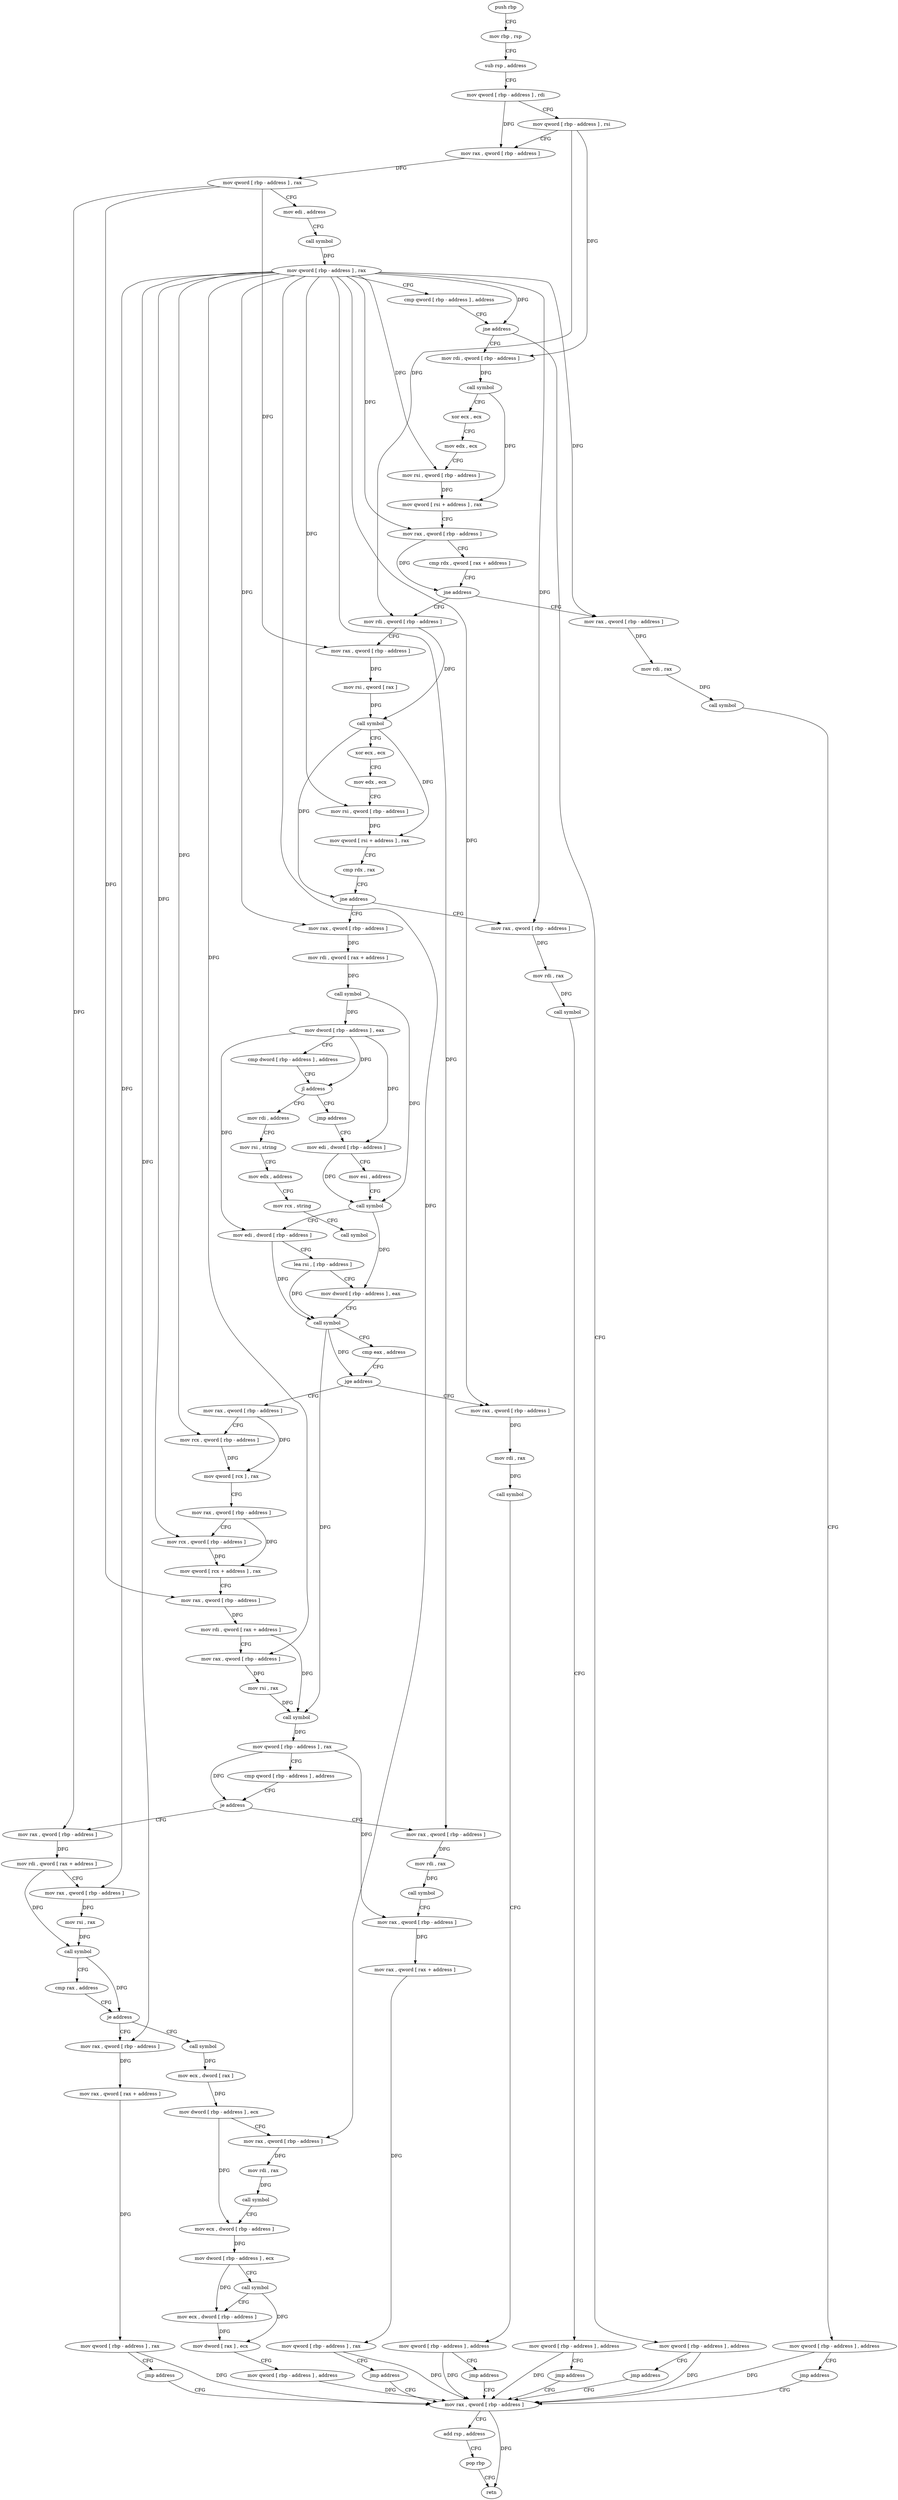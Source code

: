 digraph "func" {
"4250272" [label = "push rbp" ]
"4250273" [label = "mov rbp , rsp" ]
"4250276" [label = "sub rsp , address" ]
"4250283" [label = "mov qword [ rbp - address ] , rdi" ]
"4250287" [label = "mov qword [ rbp - address ] , rsi" ]
"4250291" [label = "mov rax , qword [ rbp - address ]" ]
"4250295" [label = "mov qword [ rbp - address ] , rax" ]
"4250299" [label = "mov edi , address" ]
"4250304" [label = "call symbol" ]
"4250309" [label = "mov qword [ rbp - address ] , rax" ]
"4250313" [label = "cmp qword [ rbp - address ] , address" ]
"4250318" [label = "jne address" ]
"4250337" [label = "mov rdi , qword [ rbp - address ]" ]
"4250324" [label = "mov qword [ rbp - address ] , address" ]
"4250341" [label = "call symbol" ]
"4250346" [label = "xor ecx , ecx" ]
"4250348" [label = "mov edx , ecx" ]
"4250350" [label = "mov rsi , qword [ rbp - address ]" ]
"4250354" [label = "mov qword [ rsi + address ] , rax" ]
"4250358" [label = "mov rax , qword [ rbp - address ]" ]
"4250362" [label = "cmp rdx , qword [ rax + address ]" ]
"4250366" [label = "jne address" ]
"4250397" [label = "mov rdi , qword [ rbp - address ]" ]
"4250372" [label = "mov rax , qword [ rbp - address ]" ]
"4250332" [label = "jmp address" ]
"4250817" [label = "mov rax , qword [ rbp - address ]" ]
"4250401" [label = "mov rax , qword [ rbp - address ]" ]
"4250405" [label = "mov rsi , qword [ rax ]" ]
"4250408" [label = "call symbol" ]
"4250413" [label = "xor ecx , ecx" ]
"4250415" [label = "mov edx , ecx" ]
"4250417" [label = "mov rsi , qword [ rbp - address ]" ]
"4250421" [label = "mov qword [ rsi + address ] , rax" ]
"4250425" [label = "cmp rdx , rax" ]
"4250428" [label = "jne address" ]
"4250459" [label = "mov rax , qword [ rbp - address ]" ]
"4250434" [label = "mov rax , qword [ rbp - address ]" ]
"4250376" [label = "mov rdi , rax" ]
"4250379" [label = "call symbol" ]
"4250384" [label = "mov qword [ rbp - address ] , address" ]
"4250392" [label = "jmp address" ]
"4250821" [label = "add rsp , address" ]
"4250828" [label = "pop rbp" ]
"4250829" [label = "retn" ]
"4250463" [label = "mov rdi , qword [ rax + address ]" ]
"4250467" [label = "call symbol" ]
"4250472" [label = "mov dword [ rbp - address ] , eax" ]
"4250478" [label = "cmp dword [ rbp - address ] , address" ]
"4250485" [label = "jl address" ]
"4250496" [label = "mov rdi , address" ]
"4250491" [label = "jmp address" ]
"4250438" [label = "mov rdi , rax" ]
"4250441" [label = "call symbol" ]
"4250446" [label = "mov qword [ rbp - address ] , address" ]
"4250454" [label = "jmp address" ]
"4250506" [label = "mov rsi , string" ]
"4250516" [label = "mov edx , address" ]
"4250521" [label = "mov rcx , string" ]
"4250531" [label = "call symbol" ]
"4250536" [label = "mov edi , dword [ rbp - address ]" ]
"4250542" [label = "mov esi , address" ]
"4250547" [label = "call symbol" ]
"4250552" [label = "mov edi , dword [ rbp - address ]" ]
"4250558" [label = "lea rsi , [ rbp - address ]" ]
"4250565" [label = "mov dword [ rbp - address ] , eax" ]
"4250571" [label = "call symbol" ]
"4250576" [label = "cmp eax , address" ]
"4250579" [label = "jge address" ]
"4250610" [label = "mov rax , qword [ rbp - address ]" ]
"4250585" [label = "mov rax , qword [ rbp - address ]" ]
"4250617" [label = "mov rcx , qword [ rbp - address ]" ]
"4250621" [label = "mov qword [ rcx ] , rax" ]
"4250624" [label = "mov rax , qword [ rbp - address ]" ]
"4250631" [label = "mov rcx , qword [ rbp - address ]" ]
"4250635" [label = "mov qword [ rcx + address ] , rax" ]
"4250639" [label = "mov rax , qword [ rbp - address ]" ]
"4250643" [label = "mov rdi , qword [ rax + address ]" ]
"4250647" [label = "mov rax , qword [ rbp - address ]" ]
"4250651" [label = "mov rsi , rax" ]
"4250654" [label = "call symbol" ]
"4250659" [label = "mov qword [ rbp - address ] , rax" ]
"4250666" [label = "cmp qword [ rbp - address ] , address" ]
"4250674" [label = "je address" ]
"4250712" [label = "mov rax , qword [ rbp - address ]" ]
"4250680" [label = "mov rax , qword [ rbp - address ]" ]
"4250589" [label = "mov rdi , rax" ]
"4250592" [label = "call symbol" ]
"4250597" [label = "mov qword [ rbp - address ] , address" ]
"4250605" [label = "jmp address" ]
"4250716" [label = "mov rdi , qword [ rax + address ]" ]
"4250720" [label = "mov rax , qword [ rbp - address ]" ]
"4250724" [label = "mov rsi , rax" ]
"4250727" [label = "call symbol" ]
"4250732" [label = "cmp rax , address" ]
"4250736" [label = "je address" ]
"4250759" [label = "call symbol" ]
"4250742" [label = "mov rax , qword [ rbp - address ]" ]
"4250684" [label = "mov rdi , rax" ]
"4250687" [label = "call symbol" ]
"4250692" [label = "mov rax , qword [ rbp - address ]" ]
"4250699" [label = "mov rax , qword [ rax + address ]" ]
"4250703" [label = "mov qword [ rbp - address ] , rax" ]
"4250707" [label = "jmp address" ]
"4250764" [label = "mov ecx , dword [ rax ]" ]
"4250766" [label = "mov dword [ rbp - address ] , ecx" ]
"4250772" [label = "mov rax , qword [ rbp - address ]" ]
"4250776" [label = "mov rdi , rax" ]
"4250779" [label = "call symbol" ]
"4250784" [label = "mov ecx , dword [ rbp - address ]" ]
"4250790" [label = "mov dword [ rbp - address ] , ecx" ]
"4250796" [label = "call symbol" ]
"4250801" [label = "mov ecx , dword [ rbp - address ]" ]
"4250807" [label = "mov dword [ rax ] , ecx" ]
"4250809" [label = "mov qword [ rbp - address ] , address" ]
"4250746" [label = "mov rax , qword [ rax + address ]" ]
"4250750" [label = "mov qword [ rbp - address ] , rax" ]
"4250754" [label = "jmp address" ]
"4250272" -> "4250273" [ label = "CFG" ]
"4250273" -> "4250276" [ label = "CFG" ]
"4250276" -> "4250283" [ label = "CFG" ]
"4250283" -> "4250287" [ label = "CFG" ]
"4250283" -> "4250291" [ label = "DFG" ]
"4250287" -> "4250291" [ label = "CFG" ]
"4250287" -> "4250337" [ label = "DFG" ]
"4250287" -> "4250397" [ label = "DFG" ]
"4250291" -> "4250295" [ label = "DFG" ]
"4250295" -> "4250299" [ label = "CFG" ]
"4250295" -> "4250401" [ label = "DFG" ]
"4250295" -> "4250639" [ label = "DFG" ]
"4250295" -> "4250712" [ label = "DFG" ]
"4250299" -> "4250304" [ label = "CFG" ]
"4250304" -> "4250309" [ label = "DFG" ]
"4250309" -> "4250313" [ label = "CFG" ]
"4250309" -> "4250318" [ label = "DFG" ]
"4250309" -> "4250350" [ label = "DFG" ]
"4250309" -> "4250358" [ label = "DFG" ]
"4250309" -> "4250417" [ label = "DFG" ]
"4250309" -> "4250372" [ label = "DFG" ]
"4250309" -> "4250459" [ label = "DFG" ]
"4250309" -> "4250434" [ label = "DFG" ]
"4250309" -> "4250617" [ label = "DFG" ]
"4250309" -> "4250631" [ label = "DFG" ]
"4250309" -> "4250647" [ label = "DFG" ]
"4250309" -> "4250585" [ label = "DFG" ]
"4250309" -> "4250720" [ label = "DFG" ]
"4250309" -> "4250680" [ label = "DFG" ]
"4250309" -> "4250772" [ label = "DFG" ]
"4250309" -> "4250742" [ label = "DFG" ]
"4250313" -> "4250318" [ label = "CFG" ]
"4250318" -> "4250337" [ label = "CFG" ]
"4250318" -> "4250324" [ label = "CFG" ]
"4250337" -> "4250341" [ label = "DFG" ]
"4250324" -> "4250332" [ label = "CFG" ]
"4250324" -> "4250817" [ label = "DFG" ]
"4250341" -> "4250346" [ label = "CFG" ]
"4250341" -> "4250354" [ label = "DFG" ]
"4250346" -> "4250348" [ label = "CFG" ]
"4250348" -> "4250350" [ label = "CFG" ]
"4250350" -> "4250354" [ label = "DFG" ]
"4250354" -> "4250358" [ label = "CFG" ]
"4250358" -> "4250362" [ label = "CFG" ]
"4250358" -> "4250366" [ label = "DFG" ]
"4250362" -> "4250366" [ label = "CFG" ]
"4250366" -> "4250397" [ label = "CFG" ]
"4250366" -> "4250372" [ label = "CFG" ]
"4250397" -> "4250401" [ label = "CFG" ]
"4250397" -> "4250408" [ label = "DFG" ]
"4250372" -> "4250376" [ label = "DFG" ]
"4250332" -> "4250817" [ label = "CFG" ]
"4250817" -> "4250821" [ label = "CFG" ]
"4250817" -> "4250829" [ label = "DFG" ]
"4250401" -> "4250405" [ label = "DFG" ]
"4250405" -> "4250408" [ label = "DFG" ]
"4250408" -> "4250413" [ label = "CFG" ]
"4250408" -> "4250421" [ label = "DFG" ]
"4250408" -> "4250428" [ label = "DFG" ]
"4250413" -> "4250415" [ label = "CFG" ]
"4250415" -> "4250417" [ label = "CFG" ]
"4250417" -> "4250421" [ label = "DFG" ]
"4250421" -> "4250425" [ label = "CFG" ]
"4250425" -> "4250428" [ label = "CFG" ]
"4250428" -> "4250459" [ label = "CFG" ]
"4250428" -> "4250434" [ label = "CFG" ]
"4250459" -> "4250463" [ label = "DFG" ]
"4250434" -> "4250438" [ label = "DFG" ]
"4250376" -> "4250379" [ label = "DFG" ]
"4250379" -> "4250384" [ label = "CFG" ]
"4250384" -> "4250392" [ label = "CFG" ]
"4250384" -> "4250817" [ label = "DFG" ]
"4250392" -> "4250817" [ label = "CFG" ]
"4250821" -> "4250828" [ label = "CFG" ]
"4250828" -> "4250829" [ label = "CFG" ]
"4250463" -> "4250467" [ label = "DFG" ]
"4250467" -> "4250472" [ label = "DFG" ]
"4250467" -> "4250547" [ label = "DFG" ]
"4250472" -> "4250478" [ label = "CFG" ]
"4250472" -> "4250485" [ label = "DFG" ]
"4250472" -> "4250536" [ label = "DFG" ]
"4250472" -> "4250552" [ label = "DFG" ]
"4250478" -> "4250485" [ label = "CFG" ]
"4250485" -> "4250496" [ label = "CFG" ]
"4250485" -> "4250491" [ label = "CFG" ]
"4250496" -> "4250506" [ label = "CFG" ]
"4250491" -> "4250536" [ label = "CFG" ]
"4250438" -> "4250441" [ label = "DFG" ]
"4250441" -> "4250446" [ label = "CFG" ]
"4250446" -> "4250454" [ label = "CFG" ]
"4250446" -> "4250817" [ label = "DFG" ]
"4250454" -> "4250817" [ label = "CFG" ]
"4250506" -> "4250516" [ label = "CFG" ]
"4250516" -> "4250521" [ label = "CFG" ]
"4250521" -> "4250531" [ label = "CFG" ]
"4250536" -> "4250542" [ label = "CFG" ]
"4250536" -> "4250547" [ label = "DFG" ]
"4250542" -> "4250547" [ label = "CFG" ]
"4250547" -> "4250552" [ label = "CFG" ]
"4250547" -> "4250565" [ label = "DFG" ]
"4250552" -> "4250558" [ label = "CFG" ]
"4250552" -> "4250571" [ label = "DFG" ]
"4250558" -> "4250565" [ label = "CFG" ]
"4250558" -> "4250571" [ label = "DFG" ]
"4250565" -> "4250571" [ label = "CFG" ]
"4250571" -> "4250576" [ label = "CFG" ]
"4250571" -> "4250579" [ label = "DFG" ]
"4250571" -> "4250654" [ label = "DFG" ]
"4250576" -> "4250579" [ label = "CFG" ]
"4250579" -> "4250610" [ label = "CFG" ]
"4250579" -> "4250585" [ label = "CFG" ]
"4250610" -> "4250617" [ label = "CFG" ]
"4250610" -> "4250621" [ label = "DFG" ]
"4250585" -> "4250589" [ label = "DFG" ]
"4250617" -> "4250621" [ label = "DFG" ]
"4250621" -> "4250624" [ label = "CFG" ]
"4250624" -> "4250631" [ label = "CFG" ]
"4250624" -> "4250635" [ label = "DFG" ]
"4250631" -> "4250635" [ label = "DFG" ]
"4250635" -> "4250639" [ label = "CFG" ]
"4250639" -> "4250643" [ label = "DFG" ]
"4250643" -> "4250647" [ label = "CFG" ]
"4250643" -> "4250654" [ label = "DFG" ]
"4250647" -> "4250651" [ label = "DFG" ]
"4250651" -> "4250654" [ label = "DFG" ]
"4250654" -> "4250659" [ label = "DFG" ]
"4250659" -> "4250666" [ label = "CFG" ]
"4250659" -> "4250674" [ label = "DFG" ]
"4250659" -> "4250692" [ label = "DFG" ]
"4250666" -> "4250674" [ label = "CFG" ]
"4250674" -> "4250712" [ label = "CFG" ]
"4250674" -> "4250680" [ label = "CFG" ]
"4250712" -> "4250716" [ label = "DFG" ]
"4250680" -> "4250684" [ label = "DFG" ]
"4250589" -> "4250592" [ label = "DFG" ]
"4250592" -> "4250597" [ label = "CFG" ]
"4250597" -> "4250605" [ label = "CFG" ]
"4250597" -> "4250817" [ label = "DFG" ]
"4250605" -> "4250817" [ label = "CFG" ]
"4250716" -> "4250720" [ label = "CFG" ]
"4250716" -> "4250727" [ label = "DFG" ]
"4250720" -> "4250724" [ label = "DFG" ]
"4250724" -> "4250727" [ label = "DFG" ]
"4250727" -> "4250732" [ label = "CFG" ]
"4250727" -> "4250736" [ label = "DFG" ]
"4250732" -> "4250736" [ label = "CFG" ]
"4250736" -> "4250759" [ label = "CFG" ]
"4250736" -> "4250742" [ label = "CFG" ]
"4250759" -> "4250764" [ label = "DFG" ]
"4250742" -> "4250746" [ label = "DFG" ]
"4250684" -> "4250687" [ label = "DFG" ]
"4250687" -> "4250692" [ label = "CFG" ]
"4250692" -> "4250699" [ label = "DFG" ]
"4250699" -> "4250703" [ label = "DFG" ]
"4250703" -> "4250707" [ label = "CFG" ]
"4250703" -> "4250817" [ label = "DFG" ]
"4250707" -> "4250817" [ label = "CFG" ]
"4250764" -> "4250766" [ label = "DFG" ]
"4250766" -> "4250772" [ label = "CFG" ]
"4250766" -> "4250784" [ label = "DFG" ]
"4250772" -> "4250776" [ label = "DFG" ]
"4250776" -> "4250779" [ label = "DFG" ]
"4250779" -> "4250784" [ label = "CFG" ]
"4250784" -> "4250790" [ label = "DFG" ]
"4250790" -> "4250796" [ label = "CFG" ]
"4250790" -> "4250801" [ label = "DFG" ]
"4250796" -> "4250801" [ label = "CFG" ]
"4250796" -> "4250807" [ label = "DFG" ]
"4250801" -> "4250807" [ label = "DFG" ]
"4250807" -> "4250809" [ label = "CFG" ]
"4250809" -> "4250817" [ label = "DFG" ]
"4250746" -> "4250750" [ label = "DFG" ]
"4250750" -> "4250754" [ label = "CFG" ]
"4250750" -> "4250817" [ label = "DFG" ]
"4250754" -> "4250817" [ label = "CFG" ]
}
